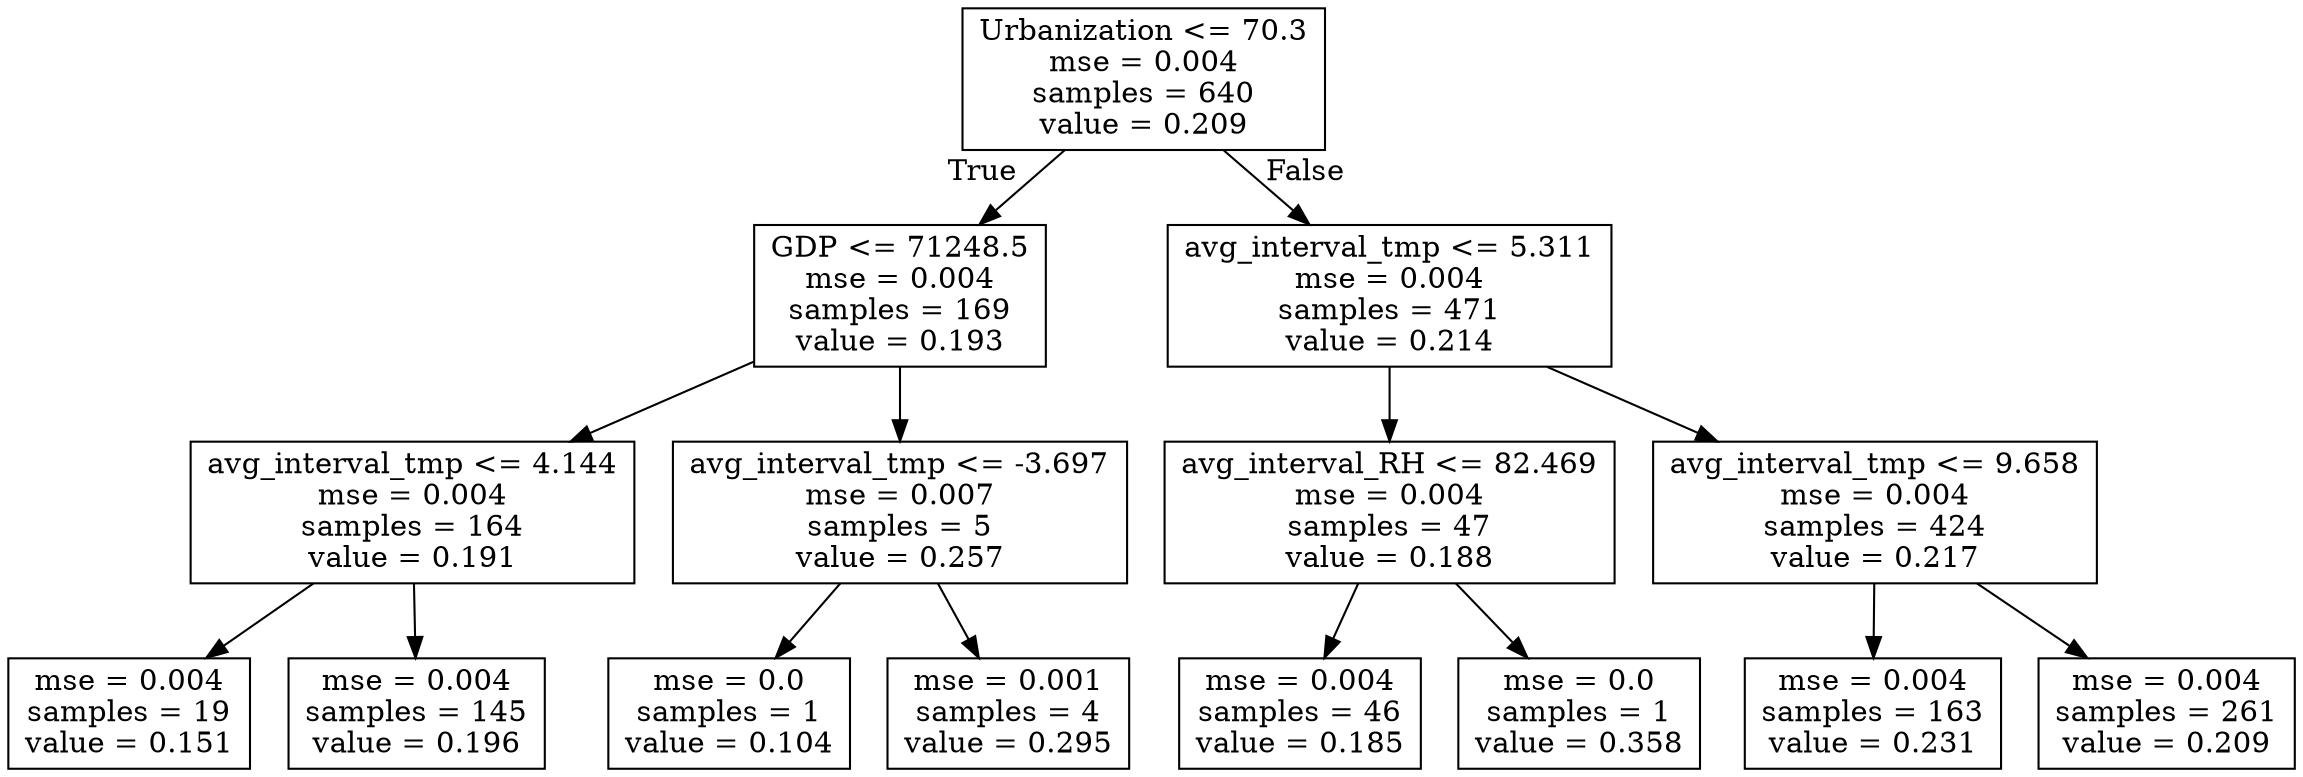 digraph Tree {
node [shape=box] ;
0 [label="Urbanization <= 70.3\nmse = 0.004\nsamples = 640\nvalue = 0.209"] ;
1 [label="GDP <= 71248.5\nmse = 0.004\nsamples = 169\nvalue = 0.193"] ;
0 -> 1 [labeldistance=2.5, labelangle=45, headlabel="True"] ;
2 [label="avg_interval_tmp <= 4.144\nmse = 0.004\nsamples = 164\nvalue = 0.191"] ;
1 -> 2 ;
3 [label="mse = 0.004\nsamples = 19\nvalue = 0.151"] ;
2 -> 3 ;
4 [label="mse = 0.004\nsamples = 145\nvalue = 0.196"] ;
2 -> 4 ;
5 [label="avg_interval_tmp <= -3.697\nmse = 0.007\nsamples = 5\nvalue = 0.257"] ;
1 -> 5 ;
6 [label="mse = 0.0\nsamples = 1\nvalue = 0.104"] ;
5 -> 6 ;
7 [label="mse = 0.001\nsamples = 4\nvalue = 0.295"] ;
5 -> 7 ;
8 [label="avg_interval_tmp <= 5.311\nmse = 0.004\nsamples = 471\nvalue = 0.214"] ;
0 -> 8 [labeldistance=2.5, labelangle=-45, headlabel="False"] ;
9 [label="avg_interval_RH <= 82.469\nmse = 0.004\nsamples = 47\nvalue = 0.188"] ;
8 -> 9 ;
10 [label="mse = 0.004\nsamples = 46\nvalue = 0.185"] ;
9 -> 10 ;
11 [label="mse = 0.0\nsamples = 1\nvalue = 0.358"] ;
9 -> 11 ;
12 [label="avg_interval_tmp <= 9.658\nmse = 0.004\nsamples = 424\nvalue = 0.217"] ;
8 -> 12 ;
13 [label="mse = 0.004\nsamples = 163\nvalue = 0.231"] ;
12 -> 13 ;
14 [label="mse = 0.004\nsamples = 261\nvalue = 0.209"] ;
12 -> 14 ;
}